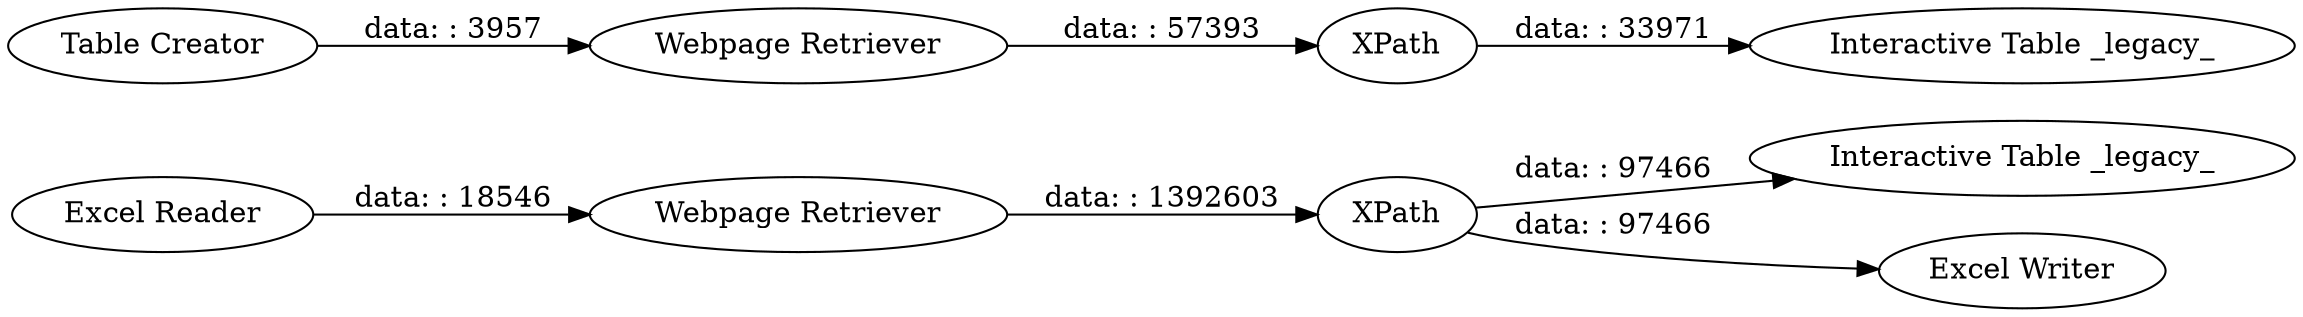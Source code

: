 digraph {
	"-7489697810322583194_934" [label=XPath]
	"-7489697810322583194_935" [label="Webpage Retriever"]
	"-7489697810322583194_930" [label="Interactive Table _legacy_"]
	"-7489697810322583194_926" [label="Table Creator"]
	"-7489697810322583194_932" [label=XPath]
	"-7489697810322583194_940" [label="Excel Reader"]
	"-7489697810322583194_933" [label="Interactive Table _legacy_"]
	"-7489697810322583194_927" [label="Webpage Retriever"]
	"-7489697810322583194_938" [label="Excel Writer"]
	"-7489697810322583194_934" -> "-7489697810322583194_933" [label="data: : 97466"]
	"-7489697810322583194_940" -> "-7489697810322583194_935" [label="data: : 18546"]
	"-7489697810322583194_932" -> "-7489697810322583194_930" [label="data: : 33971"]
	"-7489697810322583194_926" -> "-7489697810322583194_927" [label="data: : 3957"]
	"-7489697810322583194_934" -> "-7489697810322583194_938" [label="data: : 97466"]
	"-7489697810322583194_935" -> "-7489697810322583194_934" [label="data: : 1392603"]
	"-7489697810322583194_927" -> "-7489697810322583194_932" [label="data: : 57393"]
	rankdir=LR
}
